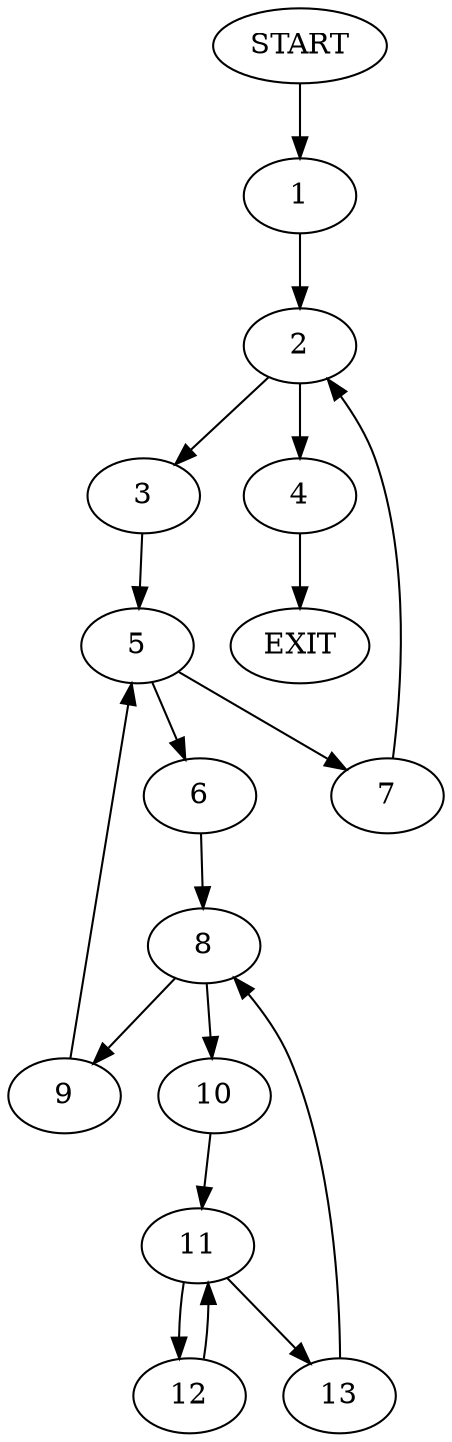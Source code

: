 digraph {
0 [label="START"]
14 [label="EXIT"]
0 -> 1
1 -> 2
2 -> 3
2 -> 4
3 -> 5
4 -> 14
5 -> 6
5 -> 7
6 -> 8
7 -> 2
8 -> 9
8 -> 10
9 -> 5
10 -> 11
11 -> 12
11 -> 13
13 -> 8
12 -> 11
}
